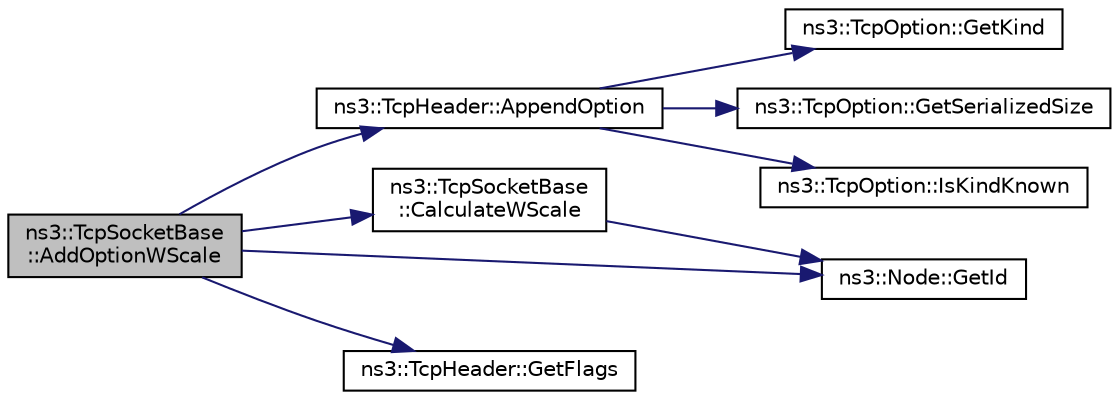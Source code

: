 digraph "ns3::TcpSocketBase::AddOptionWScale"
{
 // LATEX_PDF_SIZE
  edge [fontname="Helvetica",fontsize="10",labelfontname="Helvetica",labelfontsize="10"];
  node [fontname="Helvetica",fontsize="10",shape=record];
  rankdir="LR";
  Node1 [label="ns3::TcpSocketBase\l::AddOptionWScale",height=0.2,width=0.4,color="black", fillcolor="grey75", style="filled", fontcolor="black",tooltip="Add the window scale option to the header."];
  Node1 -> Node2 [color="midnightblue",fontsize="10",style="solid",fontname="Helvetica"];
  Node2 [label="ns3::TcpHeader::AppendOption",height=0.2,width=0.4,color="black", fillcolor="white", style="filled",URL="$classns3_1_1_tcp_header.html#aa5de13df3dd5cb87d63c428e5dcc3425",tooltip="Append an option to the TCP header."];
  Node2 -> Node3 [color="midnightblue",fontsize="10",style="solid",fontname="Helvetica"];
  Node3 [label="ns3::TcpOption::GetKind",height=0.2,width=0.4,color="black", fillcolor="white", style="filled",URL="$classns3_1_1_tcp_option.html#a29376dfd9504f5dd47dbad652caf04f7",tooltip="Get the ‘kind’ (as in RFC 793) of this option."];
  Node2 -> Node4 [color="midnightblue",fontsize="10",style="solid",fontname="Helvetica"];
  Node4 [label="ns3::TcpOption::GetSerializedSize",height=0.2,width=0.4,color="black", fillcolor="white", style="filled",URL="$classns3_1_1_tcp_option.html#ac6c6b5d8905ffc2fdbe99448474c08da",tooltip="Returns number of bytes required for Option serialization."];
  Node2 -> Node5 [color="midnightblue",fontsize="10",style="solid",fontname="Helvetica"];
  Node5 [label="ns3::TcpOption::IsKindKnown",height=0.2,width=0.4,color="black", fillcolor="white", style="filled",URL="$classns3_1_1_tcp_option.html#aa4227e120fb09b89b6f088b19529344c",tooltip="Check if the option is implemented."];
  Node1 -> Node6 [color="midnightblue",fontsize="10",style="solid",fontname="Helvetica"];
  Node6 [label="ns3::TcpSocketBase\l::CalculateWScale",height=0.2,width=0.4,color="black", fillcolor="white", style="filled",URL="$classns3_1_1_tcp_socket_base.html#a8a6afc5aac409782f6830d854a41dd4a",tooltip="Calculate window scale value based on receive buffer space."];
  Node6 -> Node7 [color="midnightblue",fontsize="10",style="solid",fontname="Helvetica"];
  Node7 [label="ns3::Node::GetId",height=0.2,width=0.4,color="black", fillcolor="white", style="filled",URL="$classns3_1_1_node.html#a2ed8663077afcb8db519296b0ada6355",tooltip=" "];
  Node1 -> Node8 [color="midnightblue",fontsize="10",style="solid",fontname="Helvetica"];
  Node8 [label="ns3::TcpHeader::GetFlags",height=0.2,width=0.4,color="black", fillcolor="white", style="filled",URL="$classns3_1_1_tcp_header.html#adae57f746870a94c0fe4181c87368b62",tooltip="Get the flags."];
  Node1 -> Node7 [color="midnightblue",fontsize="10",style="solid",fontname="Helvetica"];
}
